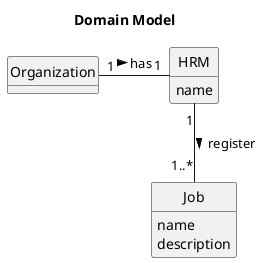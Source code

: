 @startuml
skinparam monochrome true
skinparam packageStyle rectangle
skinparam shadowing false

'left to right direction

skinparam classAttributeIconSize 0

hide circle

hide methods

title Domain Model

class Organization {

}

class Job {
    name
    description

}

class HRM {
    name

}


Organization "1" - "1" HRM: has >
HRM "1" -- "1..*" Job : register   >

@enduml